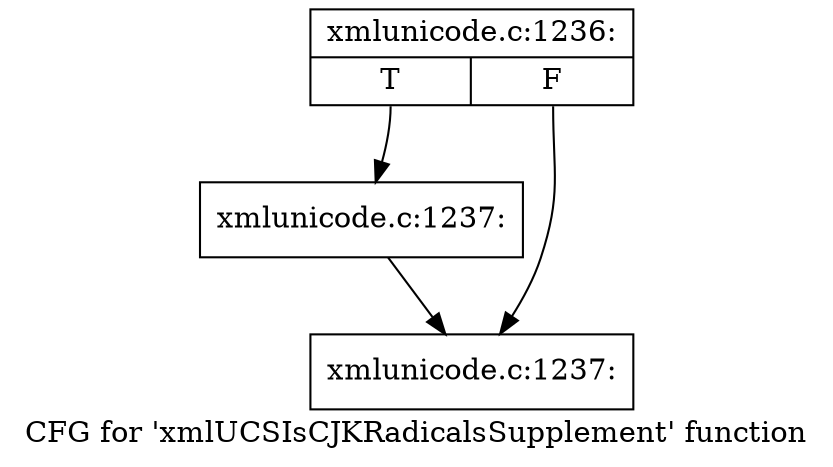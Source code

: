 digraph "CFG for 'xmlUCSIsCJKRadicalsSupplement' function" {
	label="CFG for 'xmlUCSIsCJKRadicalsSupplement' function";

	Node0x4e1e900 [shape=record,label="{xmlunicode.c:1236:|{<s0>T|<s1>F}}"];
	Node0x4e1e900:s0 -> Node0x4e1eec0;
	Node0x4e1e900:s1 -> Node0x4e1ee70;
	Node0x4e1eec0 [shape=record,label="{xmlunicode.c:1237:}"];
	Node0x4e1eec0 -> Node0x4e1ee70;
	Node0x4e1ee70 [shape=record,label="{xmlunicode.c:1237:}"];
}
